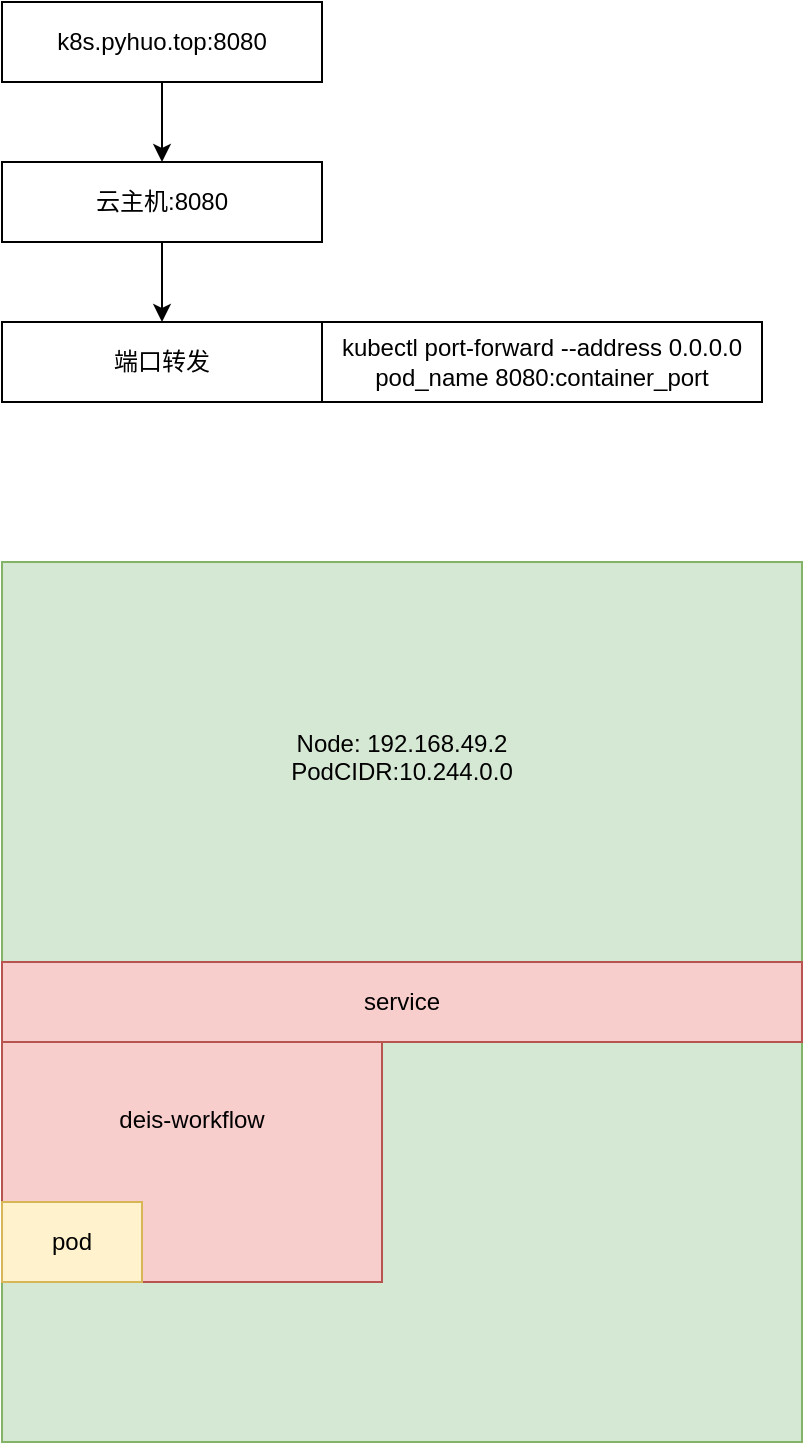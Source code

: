 <mxfile version="12.2.4" pages="2"><diagram id="Cib-3CuiqdP_NprdeRQe" name="Page-1"><mxGraphModel dx="444" dy="343" grid="1" gridSize="10" guides="1" tooltips="1" connect="1" arrows="1" fold="1" page="1" pageScale="1" pageWidth="827" pageHeight="1169" math="0" shadow="0"><root><mxCell id="0"/><mxCell id="1" parent="0"/><mxCell id="12" value="Node:&amp;nbsp;192.168.49.2&lt;br&gt;PodCIDR:10.244.0.0&lt;br&gt;&lt;br&gt;&lt;br&gt;&lt;br&gt;&lt;br&gt;&lt;br&gt;&lt;br&gt;&lt;br&gt;&lt;br&gt;&lt;br&gt;&lt;br&gt;&lt;br&gt;&lt;br&gt;&lt;br&gt;&lt;br&gt;&lt;br&gt;&lt;br&gt;&lt;br&gt;" style="rounded=0;whiteSpace=wrap;html=1;fillColor=#d5e8d4;strokeColor=#82b366;" parent="1" vertex="1"><mxGeometry x="120" y="360" width="400" height="440" as="geometry"/></mxCell><mxCell id="4" style="edgeStyle=orthogonalEdgeStyle;rounded=0;orthogonalLoop=1;jettySize=auto;html=1;exitX=0.5;exitY=1;exitDx=0;exitDy=0;entryX=0.5;entryY=0;entryDx=0;entryDy=0;" parent="1" source="2" target="3" edge="1"><mxGeometry relative="1" as="geometry"/></mxCell><mxCell id="2" value="k8s.pyhuo.top:8080" style="rounded=0;whiteSpace=wrap;html=1;" parent="1" vertex="1"><mxGeometry x="120" y="80" width="160" height="40" as="geometry"/></mxCell><mxCell id="11" style="edgeStyle=orthogonalEdgeStyle;rounded=0;orthogonalLoop=1;jettySize=auto;html=1;exitX=0.5;exitY=1;exitDx=0;exitDy=0;entryX=0.5;entryY=0;entryDx=0;entryDy=0;" parent="1" source="3" target="6" edge="1"><mxGeometry relative="1" as="geometry"/></mxCell><mxCell id="3" value="云主机:8080" style="rounded=0;whiteSpace=wrap;html=1;" parent="1" vertex="1"><mxGeometry x="120" y="160" width="160" height="40" as="geometry"/></mxCell><mxCell id="6" value="端口转发" style="rounded=0;whiteSpace=wrap;html=1;" parent="1" vertex="1"><mxGeometry x="120" y="240" width="160" height="40" as="geometry"/></mxCell><mxCell id="9" value="kubectl port-forward --address 0.0.0.0 pod_name 8080:container_port" style="rounded=0;whiteSpace=wrap;html=1;" parent="1" vertex="1"><mxGeometry x="280" y="240" width="220" height="40" as="geometry"/></mxCell><mxCell id="13" value="service" style="rounded=0;whiteSpace=wrap;html=1;fillColor=#f8cecc;strokeColor=#b85450;" parent="1" vertex="1"><mxGeometry x="120" y="560" width="400" height="40" as="geometry"/></mxCell><mxCell id="14" value="deis-workflow&lt;br&gt;&lt;br&gt;&lt;br&gt;&lt;br&gt;" style="rounded=0;whiteSpace=wrap;html=1;fillColor=#f8cecc;strokeColor=#b85450;" parent="1" vertex="1"><mxGeometry x="120" y="600" width="190" height="120" as="geometry"/></mxCell><mxCell id="15" value="pod" style="rounded=0;whiteSpace=wrap;html=1;fillColor=#fff2cc;strokeColor=#d6b656;" parent="1" vertex="1"><mxGeometry x="120" y="680" width="70" height="40" as="geometry"/></mxCell></root></mxGraphModel></diagram><diagram id="sc1dLSq8HPrS5Em5RFI3" name="Page-2"><mxGraphModel dx="444" dy="343" grid="1" gridSize="10" guides="1" tooltips="1" connect="1" arrows="1" fold="1" page="1" pageScale="1" pageWidth="827" pageHeight="1169" math="0" shadow="0"><root><mxCell id="0JKcCnICc1MFSm0CWVwN-0"/><mxCell id="0JKcCnICc1MFSm0CWVwN-1" parent="0JKcCnICc1MFSm0CWVwN-0"/><mxCell id="0JKcCnICc1MFSm0CWVwN-2" value="service: nginx-deployment" style="rounded=0;whiteSpace=wrap;html=1;fillColor=#f8cecc;strokeColor=#b85450;" vertex="1" parent="0JKcCnICc1MFSm0CWVwN-1"><mxGeometry x="118" y="80" width="200" height="40" as="geometry"/></mxCell><mxCell id="0JKcCnICc1MFSm0CWVwN-3" value="pod:nginx-deployment-7fb7fd49b4-9gw57" style="rounded=0;whiteSpace=wrap;html=1;fillColor=#d5e8d4;strokeColor=#82b366;" vertex="1" parent="0JKcCnICc1MFSm0CWVwN-1"><mxGeometry x="158" y="160" width="242" height="40" as="geometry"/></mxCell><mxCell id="0JKcCnICc1MFSm0CWVwN-6" value="pod:nginx-deployment-7fb7fd49b4-9gw57" style="rounded=0;whiteSpace=wrap;html=1;fillColor=#d5e8d4;strokeColor=#82b366;" vertex="1" parent="0JKcCnICc1MFSm0CWVwN-1"><mxGeometry x="158" y="200" width="242" height="40" as="geometry"/></mxCell><mxCell id="0JKcCnICc1MFSm0CWVwN-7" value="pod:nginx-deployment-7fb7fd49b4-9gw57" style="rounded=0;whiteSpace=wrap;html=1;fillColor=#d5e8d4;strokeColor=#82b366;" vertex="1" parent="0JKcCnICc1MFSm0CWVwN-1"><mxGeometry x="158" y="240" width="242" height="40" as="geometry"/></mxCell><mxCell id="0JKcCnICc1MFSm0CWVwN-8" value="" style="rounded=0;whiteSpace=wrap;html=1;fillColor=#d5e8d4;strokeColor=#82b366;" vertex="1" parent="0JKcCnICc1MFSm0CWVwN-1"><mxGeometry x="398.5" y="160" width="242" height="40" as="geometry"/></mxCell></root></mxGraphModel></diagram></mxfile>